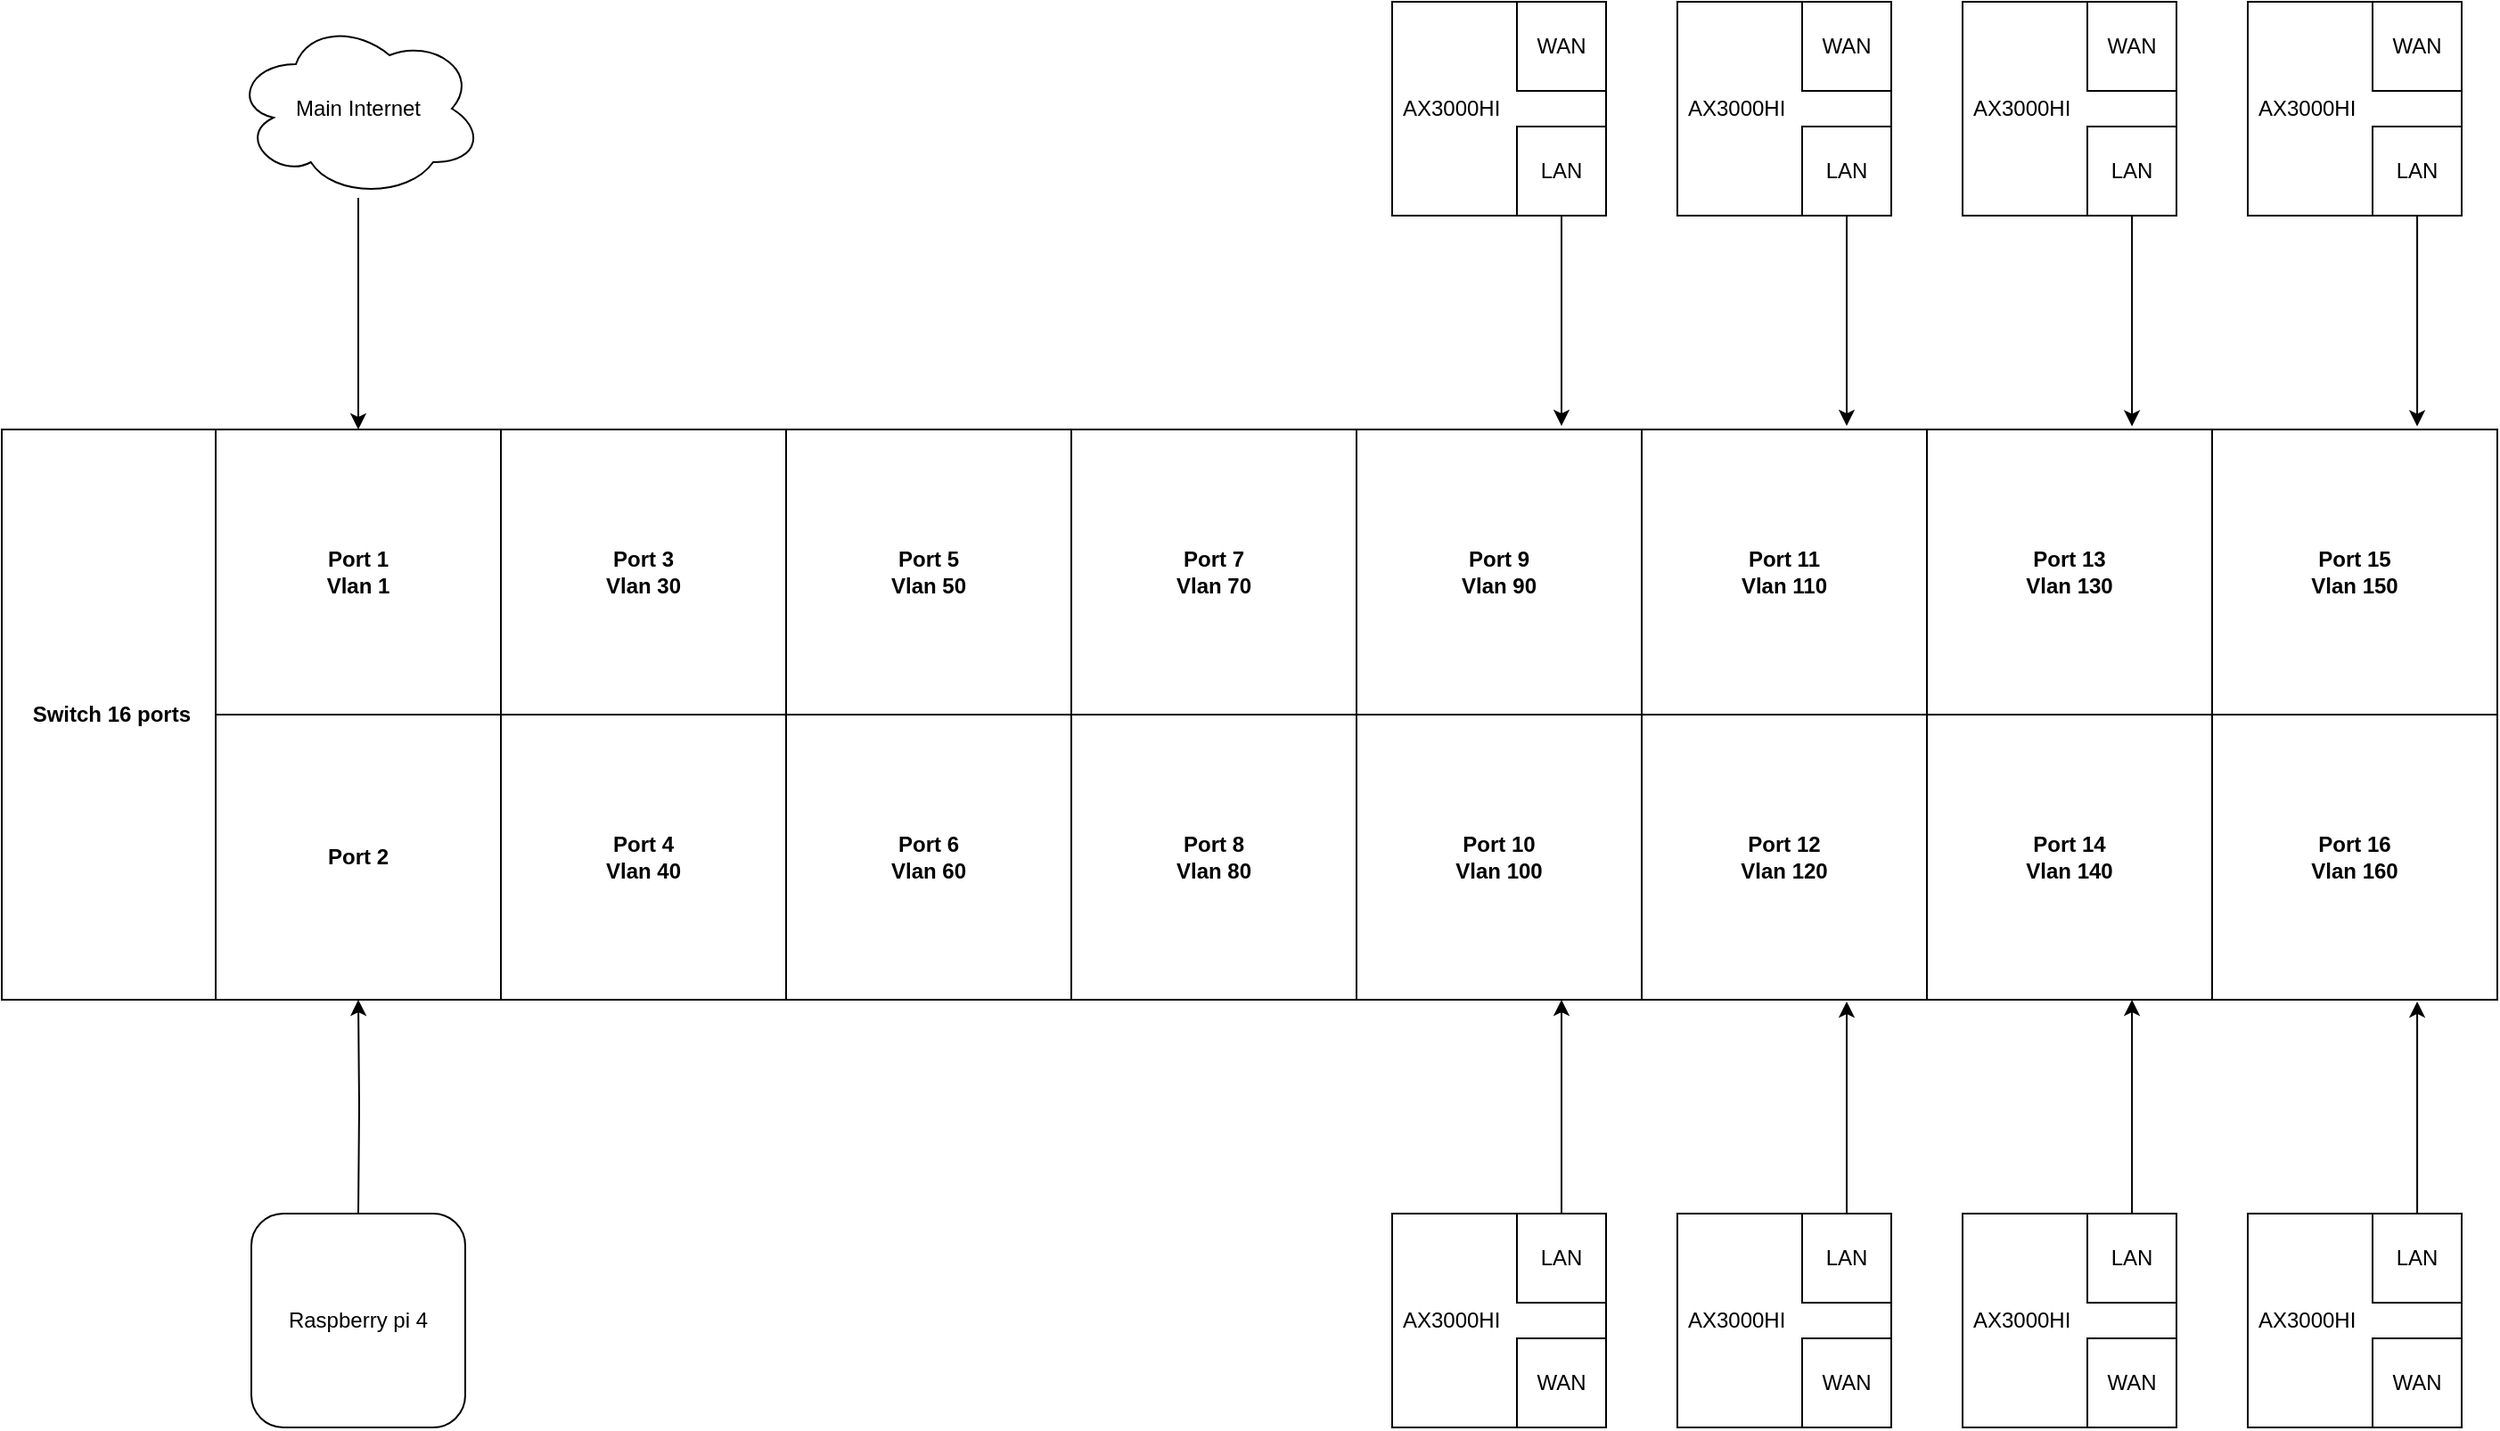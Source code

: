 <mxfile version="24.7.17">
  <diagram name="Page-1" id="Pustb5GKsU62MvkAhm4x">
    <mxGraphModel dx="2049" dy="1181" grid="1" gridSize="10" guides="1" tooltips="1" connect="1" arrows="1" fold="1" page="1" pageScale="1" pageWidth="827" pageHeight="1169" math="0" shadow="0">
      <root>
        <mxCell id="0" />
        <mxCell id="1" parent="0" />
        <mxCell id="XB9vf3TUTmff6KcdeBLE-42" value="&lt;div&gt;Port 2&lt;/div&gt;" style="whiteSpace=wrap;html=1;aspect=fixed;fontStyle=1" vertex="1" parent="1">
          <mxGeometry x="250" y="520" width="160" height="160" as="geometry" />
        </mxCell>
        <mxCell id="XB9vf3TUTmff6KcdeBLE-43" value="&lt;div&gt;Port 4&lt;/div&gt;&lt;div&gt;Vlan 40&lt;br&gt;&lt;/div&gt;" style="whiteSpace=wrap;html=1;aspect=fixed;fontStyle=1" vertex="1" parent="1">
          <mxGeometry x="410" y="520" width="160" height="160" as="geometry" />
        </mxCell>
        <mxCell id="XB9vf3TUTmff6KcdeBLE-44" value="&lt;div&gt;Port 6&lt;/div&gt;&lt;div&gt;Vlan 60&lt;br&gt;&lt;/div&gt;" style="whiteSpace=wrap;html=1;aspect=fixed;fontStyle=1" vertex="1" parent="1">
          <mxGeometry x="570" y="520" width="160" height="160" as="geometry" />
        </mxCell>
        <mxCell id="XB9vf3TUTmff6KcdeBLE-45" value="&lt;div&gt;Port 8&lt;/div&gt;&lt;div&gt;Vlan 80&lt;br&gt;&lt;/div&gt;" style="whiteSpace=wrap;html=1;aspect=fixed;fontStyle=1" vertex="1" parent="1">
          <mxGeometry x="730" y="520" width="160" height="160" as="geometry" />
        </mxCell>
        <mxCell id="XB9vf3TUTmff6KcdeBLE-46" value="&lt;div&gt;Port 10&lt;/div&gt;&lt;div&gt;Vlan 100&lt;br&gt;&lt;/div&gt;" style="whiteSpace=wrap;html=1;aspect=fixed;fontStyle=1" vertex="1" parent="1">
          <mxGeometry x="890" y="520" width="160" height="160" as="geometry" />
        </mxCell>
        <mxCell id="XB9vf3TUTmff6KcdeBLE-47" value="&lt;div&gt;Port 12&lt;/div&gt;&lt;div&gt;Vlan 120&lt;br&gt;&lt;/div&gt;" style="whiteSpace=wrap;html=1;aspect=fixed;fontStyle=1" vertex="1" parent="1">
          <mxGeometry x="1050" y="520" width="160" height="160" as="geometry" />
        </mxCell>
        <mxCell id="XB9vf3TUTmff6KcdeBLE-48" value="&lt;div&gt;Port 14&lt;/div&gt;&lt;div&gt;Vlan 140&lt;br&gt;&lt;/div&gt;" style="whiteSpace=wrap;html=1;aspect=fixed;fontStyle=1" vertex="1" parent="1">
          <mxGeometry x="1210" y="520" width="160" height="160" as="geometry" />
        </mxCell>
        <mxCell id="XB9vf3TUTmff6KcdeBLE-49" value="&lt;div&gt;Port 16&lt;/div&gt;&lt;div&gt;Vlan 160&lt;br&gt;&lt;/div&gt;" style="whiteSpace=wrap;html=1;aspect=fixed;fontStyle=1" vertex="1" parent="1">
          <mxGeometry x="1370" y="520" width="160" height="160" as="geometry" />
        </mxCell>
        <mxCell id="XB9vf3TUTmff6KcdeBLE-50" value="Port 1&lt;br&gt;Vlan 1" style="whiteSpace=wrap;html=1;aspect=fixed;fontStyle=1" vertex="1" parent="1">
          <mxGeometry x="250" y="360" width="160" height="160" as="geometry" />
        </mxCell>
        <mxCell id="XB9vf3TUTmff6KcdeBLE-51" value="&lt;div&gt;Port 3&lt;/div&gt;&lt;div&gt;Vlan 30&lt;br&gt;&lt;/div&gt;" style="whiteSpace=wrap;html=1;aspect=fixed;fontStyle=1" vertex="1" parent="1">
          <mxGeometry x="410" y="360" width="160" height="160" as="geometry" />
        </mxCell>
        <mxCell id="XB9vf3TUTmff6KcdeBLE-52" value="&lt;div&gt;Port 5&lt;/div&gt;&lt;div&gt;Vlan 50&lt;br&gt;&lt;/div&gt;" style="whiteSpace=wrap;html=1;aspect=fixed;fontStyle=1" vertex="1" parent="1">
          <mxGeometry x="570" y="360" width="160" height="160" as="geometry" />
        </mxCell>
        <mxCell id="XB9vf3TUTmff6KcdeBLE-53" value="&lt;div&gt;Port 7&lt;/div&gt;&lt;div&gt;Vlan 70&lt;br&gt;&lt;/div&gt;" style="whiteSpace=wrap;html=1;aspect=fixed;fontStyle=1" vertex="1" parent="1">
          <mxGeometry x="730" y="360" width="160" height="160" as="geometry" />
        </mxCell>
        <mxCell id="XB9vf3TUTmff6KcdeBLE-54" value="&lt;div&gt;Port 9&lt;/div&gt;&lt;div&gt;Vlan 90&lt;br&gt;&lt;/div&gt;" style="whiteSpace=wrap;html=1;aspect=fixed;fontStyle=1" vertex="1" parent="1">
          <mxGeometry x="890" y="360" width="160" height="160" as="geometry" />
        </mxCell>
        <mxCell id="XB9vf3TUTmff6KcdeBLE-55" value="&lt;div&gt;Port 11&lt;/div&gt;&lt;div&gt;Vlan 110&lt;br&gt;&lt;/div&gt;" style="whiteSpace=wrap;html=1;aspect=fixed;fontStyle=1" vertex="1" parent="1">
          <mxGeometry x="1050" y="360" width="160" height="160" as="geometry" />
        </mxCell>
        <mxCell id="XB9vf3TUTmff6KcdeBLE-56" value="&lt;div&gt;Port 13&lt;/div&gt;&lt;div&gt;Vlan 130&lt;br&gt;&lt;/div&gt;" style="whiteSpace=wrap;html=1;aspect=fixed;fontStyle=1" vertex="1" parent="1">
          <mxGeometry x="1210" y="360" width="160" height="160" as="geometry" />
        </mxCell>
        <mxCell id="XB9vf3TUTmff6KcdeBLE-57" value="&lt;div&gt;Port 15&lt;/div&gt;&lt;div&gt;Vlan 150&lt;br&gt;&lt;/div&gt;" style="whiteSpace=wrap;html=1;aspect=fixed;fontStyle=1" vertex="1" parent="1">
          <mxGeometry x="1370" y="360" width="160" height="160" as="geometry" />
        </mxCell>
        <mxCell id="XB9vf3TUTmff6KcdeBLE-58" value="&amp;nbsp;Switch 16 ports" style="rounded=0;whiteSpace=wrap;html=1;fontStyle=1" vertex="1" parent="1">
          <mxGeometry x="130" y="360" width="120" height="320" as="geometry" />
        </mxCell>
        <mxCell id="XB9vf3TUTmff6KcdeBLE-60" style="edgeStyle=orthogonalEdgeStyle;rounded=0;orthogonalLoop=1;jettySize=auto;html=1;entryX=0.5;entryY=1;entryDx=0;entryDy=0;" edge="1" parent="1" target="XB9vf3TUTmff6KcdeBLE-42">
          <mxGeometry relative="1" as="geometry">
            <mxPoint x="330" y="800" as="sourcePoint" />
          </mxGeometry>
        </mxCell>
        <mxCell id="XB9vf3TUTmff6KcdeBLE-62" style="edgeStyle=orthogonalEdgeStyle;rounded=0;orthogonalLoop=1;jettySize=auto;html=1;" edge="1" parent="1" source="XB9vf3TUTmff6KcdeBLE-61" target="XB9vf3TUTmff6KcdeBLE-50">
          <mxGeometry relative="1" as="geometry" />
        </mxCell>
        <mxCell id="XB9vf3TUTmff6KcdeBLE-61" value="Main Internet" style="ellipse;shape=cloud;whiteSpace=wrap;html=1;" vertex="1" parent="1">
          <mxGeometry x="260" y="130" width="140" height="100" as="geometry" />
        </mxCell>
        <mxCell id="XB9vf3TUTmff6KcdeBLE-81" value="" style="group" vertex="1" connectable="0" parent="1">
          <mxGeometry x="1230" y="120" width="120" height="120" as="geometry" />
        </mxCell>
        <mxCell id="XB9vf3TUTmff6KcdeBLE-76" value="AX3000HI&amp;nbsp;&amp;nbsp;&amp;nbsp;&amp;nbsp;&amp;nbsp;&amp;nbsp;&amp;nbsp;&amp;nbsp;&amp;nbsp;&amp;nbsp;&amp;nbsp;&amp;nbsp;&amp;nbsp;&amp;nbsp;&amp;nbsp;&amp;nbsp; " style="rounded=0;whiteSpace=wrap;html=1;" vertex="1" parent="XB9vf3TUTmff6KcdeBLE-81">
          <mxGeometry width="120" height="120.0" as="geometry" />
        </mxCell>
        <mxCell id="XB9vf3TUTmff6KcdeBLE-77" value="WAN" style="whiteSpace=wrap;html=1;aspect=fixed;" vertex="1" parent="XB9vf3TUTmff6KcdeBLE-81">
          <mxGeometry x="70" width="50" height="50" as="geometry" />
        </mxCell>
        <mxCell id="XB9vf3TUTmff6KcdeBLE-79" value="LAN" style="whiteSpace=wrap;html=1;aspect=fixed;" vertex="1" parent="XB9vf3TUTmff6KcdeBLE-81">
          <mxGeometry x="70" y="70.005" width="50" height="50" as="geometry" />
        </mxCell>
        <mxCell id="XB9vf3TUTmff6KcdeBLE-82" value="" style="group" vertex="1" connectable="0" parent="1">
          <mxGeometry x="1390" y="120" width="120" height="120" as="geometry" />
        </mxCell>
        <mxCell id="XB9vf3TUTmff6KcdeBLE-83" value="AX3000HI&amp;nbsp;&amp;nbsp;&amp;nbsp;&amp;nbsp;&amp;nbsp;&amp;nbsp;&amp;nbsp;&amp;nbsp;&amp;nbsp;&amp;nbsp;&amp;nbsp;&amp;nbsp;&amp;nbsp;&amp;nbsp;&amp;nbsp;&amp;nbsp; " style="rounded=0;whiteSpace=wrap;html=1;" vertex="1" parent="XB9vf3TUTmff6KcdeBLE-82">
          <mxGeometry width="120" height="120.0" as="geometry" />
        </mxCell>
        <mxCell id="XB9vf3TUTmff6KcdeBLE-84" value="WAN" style="whiteSpace=wrap;html=1;aspect=fixed;" vertex="1" parent="XB9vf3TUTmff6KcdeBLE-82">
          <mxGeometry x="70" width="50" height="50" as="geometry" />
        </mxCell>
        <mxCell id="XB9vf3TUTmff6KcdeBLE-85" style="edgeStyle=orthogonalEdgeStyle;rounded=0;orthogonalLoop=1;jettySize=auto;html=1;entryX=0.719;entryY=0.011;entryDx=0;entryDy=0;entryPerimeter=0;" edge="1" parent="XB9vf3TUTmff6KcdeBLE-82" source="XB9vf3TUTmff6KcdeBLE-86">
          <mxGeometry relative="1" as="geometry" />
        </mxCell>
        <mxCell id="XB9vf3TUTmff6KcdeBLE-86" value="LAN" style="whiteSpace=wrap;html=1;aspect=fixed;" vertex="1" parent="XB9vf3TUTmff6KcdeBLE-82">
          <mxGeometry x="70" y="70.005" width="50" height="50" as="geometry" />
        </mxCell>
        <mxCell id="XB9vf3TUTmff6KcdeBLE-87" style="edgeStyle=orthogonalEdgeStyle;rounded=0;orthogonalLoop=1;jettySize=auto;html=1;entryX=0.719;entryY=-0.011;entryDx=0;entryDy=0;entryPerimeter=0;" edge="1" parent="1" source="XB9vf3TUTmff6KcdeBLE-86" target="XB9vf3TUTmff6KcdeBLE-57">
          <mxGeometry relative="1" as="geometry" />
        </mxCell>
        <mxCell id="XB9vf3TUTmff6KcdeBLE-80" style="edgeStyle=orthogonalEdgeStyle;rounded=0;orthogonalLoop=1;jettySize=auto;html=1;entryX=0.719;entryY=-0.011;entryDx=0;entryDy=0;entryPerimeter=0;" edge="1" parent="1" source="XB9vf3TUTmff6KcdeBLE-79" target="XB9vf3TUTmff6KcdeBLE-56">
          <mxGeometry relative="1" as="geometry">
            <mxPoint x="1325" y="350" as="targetPoint" />
          </mxGeometry>
        </mxCell>
        <mxCell id="XB9vf3TUTmff6KcdeBLE-88" value="" style="group" vertex="1" connectable="0" parent="1">
          <mxGeometry x="1230" y="800" width="120" height="120" as="geometry" />
        </mxCell>
        <mxCell id="XB9vf3TUTmff6KcdeBLE-89" value="AX3000HI&amp;nbsp;&amp;nbsp;&amp;nbsp;&amp;nbsp;&amp;nbsp;&amp;nbsp;&amp;nbsp;&amp;nbsp;&amp;nbsp;&amp;nbsp;&amp;nbsp;&amp;nbsp;&amp;nbsp;&amp;nbsp;&amp;nbsp;&amp;nbsp; " style="rounded=0;whiteSpace=wrap;html=1;" vertex="1" parent="XB9vf3TUTmff6KcdeBLE-88">
          <mxGeometry width="120" height="120.0" as="geometry" />
        </mxCell>
        <mxCell id="XB9vf3TUTmff6KcdeBLE-90" value="LAN" style="whiteSpace=wrap;html=1;aspect=fixed;" vertex="1" parent="XB9vf3TUTmff6KcdeBLE-88">
          <mxGeometry x="70" width="50" height="50" as="geometry" />
        </mxCell>
        <mxCell id="XB9vf3TUTmff6KcdeBLE-91" style="edgeStyle=orthogonalEdgeStyle;rounded=0;orthogonalLoop=1;jettySize=auto;html=1;entryX=0.719;entryY=0.011;entryDx=0;entryDy=0;entryPerimeter=0;" edge="1" parent="XB9vf3TUTmff6KcdeBLE-88" source="XB9vf3TUTmff6KcdeBLE-92">
          <mxGeometry relative="1" as="geometry" />
        </mxCell>
        <mxCell id="XB9vf3TUTmff6KcdeBLE-92" value="WAN" style="whiteSpace=wrap;html=1;aspect=fixed;" vertex="1" parent="XB9vf3TUTmff6KcdeBLE-88">
          <mxGeometry x="70" y="70.005" width="50" height="50" as="geometry" />
        </mxCell>
        <mxCell id="XB9vf3TUTmff6KcdeBLE-93" value="" style="group" vertex="1" connectable="0" parent="1">
          <mxGeometry x="1390" y="800" width="120" height="120" as="geometry" />
        </mxCell>
        <mxCell id="XB9vf3TUTmff6KcdeBLE-94" value="AX3000HI&amp;nbsp;&amp;nbsp;&amp;nbsp;&amp;nbsp;&amp;nbsp;&amp;nbsp;&amp;nbsp;&amp;nbsp;&amp;nbsp;&amp;nbsp;&amp;nbsp;&amp;nbsp;&amp;nbsp;&amp;nbsp;&amp;nbsp;&amp;nbsp; " style="rounded=0;whiteSpace=wrap;html=1;" vertex="1" parent="XB9vf3TUTmff6KcdeBLE-93">
          <mxGeometry width="120" height="120.0" as="geometry" />
        </mxCell>
        <mxCell id="XB9vf3TUTmff6KcdeBLE-95" value="LAN" style="whiteSpace=wrap;html=1;aspect=fixed;" vertex="1" parent="XB9vf3TUTmff6KcdeBLE-93">
          <mxGeometry x="70" width="50" height="50" as="geometry" />
        </mxCell>
        <mxCell id="XB9vf3TUTmff6KcdeBLE-96" style="edgeStyle=orthogonalEdgeStyle;rounded=0;orthogonalLoop=1;jettySize=auto;html=1;entryX=0.719;entryY=0.011;entryDx=0;entryDy=0;entryPerimeter=0;" edge="1" parent="XB9vf3TUTmff6KcdeBLE-93" source="XB9vf3TUTmff6KcdeBLE-97">
          <mxGeometry relative="1" as="geometry" />
        </mxCell>
        <mxCell id="XB9vf3TUTmff6KcdeBLE-97" value="WAN" style="whiteSpace=wrap;html=1;aspect=fixed;" vertex="1" parent="XB9vf3TUTmff6KcdeBLE-93">
          <mxGeometry x="70" y="70.005" width="50" height="50" as="geometry" />
        </mxCell>
        <mxCell id="XB9vf3TUTmff6KcdeBLE-98" style="edgeStyle=orthogonalEdgeStyle;rounded=0;orthogonalLoop=1;jettySize=auto;html=1;entryX=0.719;entryY=1;entryDx=0;entryDy=0;entryPerimeter=0;" edge="1" parent="1" source="XB9vf3TUTmff6KcdeBLE-90" target="XB9vf3TUTmff6KcdeBLE-48">
          <mxGeometry relative="1" as="geometry">
            <mxPoint x="1325" y="684" as="targetPoint" />
          </mxGeometry>
        </mxCell>
        <mxCell id="XB9vf3TUTmff6KcdeBLE-99" style="edgeStyle=orthogonalEdgeStyle;rounded=0;orthogonalLoop=1;jettySize=auto;html=1;entryX=0.719;entryY=1.006;entryDx=0;entryDy=0;entryPerimeter=0;" edge="1" parent="1" source="XB9vf3TUTmff6KcdeBLE-95" target="XB9vf3TUTmff6KcdeBLE-49">
          <mxGeometry relative="1" as="geometry" />
        </mxCell>
        <mxCell id="XB9vf3TUTmff6KcdeBLE-100" value="" style="group" vertex="1" connectable="0" parent="1">
          <mxGeometry x="910" y="120" width="120" height="120" as="geometry" />
        </mxCell>
        <mxCell id="XB9vf3TUTmff6KcdeBLE-101" value="AX3000HI&amp;nbsp;&amp;nbsp;&amp;nbsp;&amp;nbsp;&amp;nbsp;&amp;nbsp;&amp;nbsp;&amp;nbsp;&amp;nbsp;&amp;nbsp;&amp;nbsp;&amp;nbsp;&amp;nbsp;&amp;nbsp;&amp;nbsp;&amp;nbsp; " style="rounded=0;whiteSpace=wrap;html=1;" vertex="1" parent="XB9vf3TUTmff6KcdeBLE-100">
          <mxGeometry width="120" height="120.0" as="geometry" />
        </mxCell>
        <mxCell id="XB9vf3TUTmff6KcdeBLE-102" value="WAN" style="whiteSpace=wrap;html=1;aspect=fixed;" vertex="1" parent="XB9vf3TUTmff6KcdeBLE-100">
          <mxGeometry x="70" width="50" height="50" as="geometry" />
        </mxCell>
        <mxCell id="XB9vf3TUTmff6KcdeBLE-103" value="LAN" style="whiteSpace=wrap;html=1;aspect=fixed;" vertex="1" parent="XB9vf3TUTmff6KcdeBLE-100">
          <mxGeometry x="70" y="70.005" width="50" height="50" as="geometry" />
        </mxCell>
        <mxCell id="XB9vf3TUTmff6KcdeBLE-104" value="" style="group" vertex="1" connectable="0" parent="1">
          <mxGeometry x="1070" y="120" width="120" height="120" as="geometry" />
        </mxCell>
        <mxCell id="XB9vf3TUTmff6KcdeBLE-105" value="AX3000HI&amp;nbsp;&amp;nbsp;&amp;nbsp;&amp;nbsp;&amp;nbsp;&amp;nbsp;&amp;nbsp;&amp;nbsp;&amp;nbsp;&amp;nbsp;&amp;nbsp;&amp;nbsp;&amp;nbsp;&amp;nbsp;&amp;nbsp;&amp;nbsp; " style="rounded=0;whiteSpace=wrap;html=1;" vertex="1" parent="XB9vf3TUTmff6KcdeBLE-104">
          <mxGeometry width="120" height="120.0" as="geometry" />
        </mxCell>
        <mxCell id="XB9vf3TUTmff6KcdeBLE-106" value="WAN" style="whiteSpace=wrap;html=1;aspect=fixed;" vertex="1" parent="XB9vf3TUTmff6KcdeBLE-104">
          <mxGeometry x="70" width="50" height="50" as="geometry" />
        </mxCell>
        <mxCell id="XB9vf3TUTmff6KcdeBLE-107" style="edgeStyle=orthogonalEdgeStyle;rounded=0;orthogonalLoop=1;jettySize=auto;html=1;entryX=0.719;entryY=0.011;entryDx=0;entryDy=0;entryPerimeter=0;" edge="1" parent="XB9vf3TUTmff6KcdeBLE-104" source="XB9vf3TUTmff6KcdeBLE-108">
          <mxGeometry relative="1" as="geometry" />
        </mxCell>
        <mxCell id="XB9vf3TUTmff6KcdeBLE-108" value="LAN" style="whiteSpace=wrap;html=1;aspect=fixed;" vertex="1" parent="XB9vf3TUTmff6KcdeBLE-104">
          <mxGeometry x="70" y="70.005" width="50" height="50" as="geometry" />
        </mxCell>
        <mxCell id="XB9vf3TUTmff6KcdeBLE-109" style="edgeStyle=orthogonalEdgeStyle;rounded=0;orthogonalLoop=1;jettySize=auto;html=1;entryX=0.719;entryY=-0.011;entryDx=0;entryDy=0;entryPerimeter=0;" edge="1" parent="1" source="XB9vf3TUTmff6KcdeBLE-108">
          <mxGeometry relative="1" as="geometry">
            <mxPoint x="1165" y="358" as="targetPoint" />
          </mxGeometry>
        </mxCell>
        <mxCell id="XB9vf3TUTmff6KcdeBLE-110" style="edgeStyle=orthogonalEdgeStyle;rounded=0;orthogonalLoop=1;jettySize=auto;html=1;entryX=0.719;entryY=-0.011;entryDx=0;entryDy=0;entryPerimeter=0;" edge="1" parent="1" source="XB9vf3TUTmff6KcdeBLE-103">
          <mxGeometry relative="1" as="geometry">
            <mxPoint x="1005" y="358" as="targetPoint" />
          </mxGeometry>
        </mxCell>
        <mxCell id="XB9vf3TUTmff6KcdeBLE-111" value="" style="group" vertex="1" connectable="0" parent="1">
          <mxGeometry x="910" y="800" width="120" height="120" as="geometry" />
        </mxCell>
        <mxCell id="XB9vf3TUTmff6KcdeBLE-112" value="AX3000HI&amp;nbsp;&amp;nbsp;&amp;nbsp;&amp;nbsp;&amp;nbsp;&amp;nbsp;&amp;nbsp;&amp;nbsp;&amp;nbsp;&amp;nbsp;&amp;nbsp;&amp;nbsp;&amp;nbsp;&amp;nbsp;&amp;nbsp;&amp;nbsp; " style="rounded=0;whiteSpace=wrap;html=1;" vertex="1" parent="XB9vf3TUTmff6KcdeBLE-111">
          <mxGeometry width="120" height="120.0" as="geometry" />
        </mxCell>
        <mxCell id="XB9vf3TUTmff6KcdeBLE-113" value="LAN" style="whiteSpace=wrap;html=1;aspect=fixed;" vertex="1" parent="XB9vf3TUTmff6KcdeBLE-111">
          <mxGeometry x="70" width="50" height="50" as="geometry" />
        </mxCell>
        <mxCell id="XB9vf3TUTmff6KcdeBLE-114" style="edgeStyle=orthogonalEdgeStyle;rounded=0;orthogonalLoop=1;jettySize=auto;html=1;entryX=0.719;entryY=0.011;entryDx=0;entryDy=0;entryPerimeter=0;" edge="1" parent="XB9vf3TUTmff6KcdeBLE-111" source="XB9vf3TUTmff6KcdeBLE-115">
          <mxGeometry relative="1" as="geometry" />
        </mxCell>
        <mxCell id="XB9vf3TUTmff6KcdeBLE-115" value="WAN" style="whiteSpace=wrap;html=1;aspect=fixed;" vertex="1" parent="XB9vf3TUTmff6KcdeBLE-111">
          <mxGeometry x="70" y="70.005" width="50" height="50" as="geometry" />
        </mxCell>
        <mxCell id="XB9vf3TUTmff6KcdeBLE-116" value="" style="group" vertex="1" connectable="0" parent="1">
          <mxGeometry x="1070" y="800" width="120" height="120" as="geometry" />
        </mxCell>
        <mxCell id="XB9vf3TUTmff6KcdeBLE-117" value="AX3000HI&amp;nbsp;&amp;nbsp;&amp;nbsp;&amp;nbsp;&amp;nbsp;&amp;nbsp;&amp;nbsp;&amp;nbsp;&amp;nbsp;&amp;nbsp;&amp;nbsp;&amp;nbsp;&amp;nbsp;&amp;nbsp;&amp;nbsp;&amp;nbsp; " style="rounded=0;whiteSpace=wrap;html=1;" vertex="1" parent="XB9vf3TUTmff6KcdeBLE-116">
          <mxGeometry width="120" height="120.0" as="geometry" />
        </mxCell>
        <mxCell id="XB9vf3TUTmff6KcdeBLE-118" value="LAN" style="whiteSpace=wrap;html=1;aspect=fixed;" vertex="1" parent="XB9vf3TUTmff6KcdeBLE-116">
          <mxGeometry x="70" width="50" height="50" as="geometry" />
        </mxCell>
        <mxCell id="XB9vf3TUTmff6KcdeBLE-119" style="edgeStyle=orthogonalEdgeStyle;rounded=0;orthogonalLoop=1;jettySize=auto;html=1;entryX=0.719;entryY=0.011;entryDx=0;entryDy=0;entryPerimeter=0;" edge="1" parent="XB9vf3TUTmff6KcdeBLE-116" source="XB9vf3TUTmff6KcdeBLE-120">
          <mxGeometry relative="1" as="geometry" />
        </mxCell>
        <mxCell id="XB9vf3TUTmff6KcdeBLE-120" value="WAN" style="whiteSpace=wrap;html=1;aspect=fixed;" vertex="1" parent="XB9vf3TUTmff6KcdeBLE-116">
          <mxGeometry x="70" y="70.005" width="50" height="50" as="geometry" />
        </mxCell>
        <mxCell id="XB9vf3TUTmff6KcdeBLE-121" style="edgeStyle=orthogonalEdgeStyle;rounded=0;orthogonalLoop=1;jettySize=auto;html=1;entryX=0.719;entryY=1;entryDx=0;entryDy=0;entryPerimeter=0;" edge="1" parent="1" source="XB9vf3TUTmff6KcdeBLE-113">
          <mxGeometry relative="1" as="geometry">
            <mxPoint x="1005" y="680" as="targetPoint" />
          </mxGeometry>
        </mxCell>
        <mxCell id="XB9vf3TUTmff6KcdeBLE-122" style="edgeStyle=orthogonalEdgeStyle;rounded=0;orthogonalLoop=1;jettySize=auto;html=1;entryX=0.719;entryY=1.006;entryDx=0;entryDy=0;entryPerimeter=0;" edge="1" parent="1" source="XB9vf3TUTmff6KcdeBLE-118">
          <mxGeometry relative="1" as="geometry">
            <mxPoint x="1165" y="681" as="targetPoint" />
          </mxGeometry>
        </mxCell>
        <mxCell id="XB9vf3TUTmff6KcdeBLE-124" value="Raspberry pi 4" style="rounded=1;whiteSpace=wrap;html=1;" vertex="1" parent="1">
          <mxGeometry x="270" y="800" width="120" height="120" as="geometry" />
        </mxCell>
      </root>
    </mxGraphModel>
  </diagram>
</mxfile>
